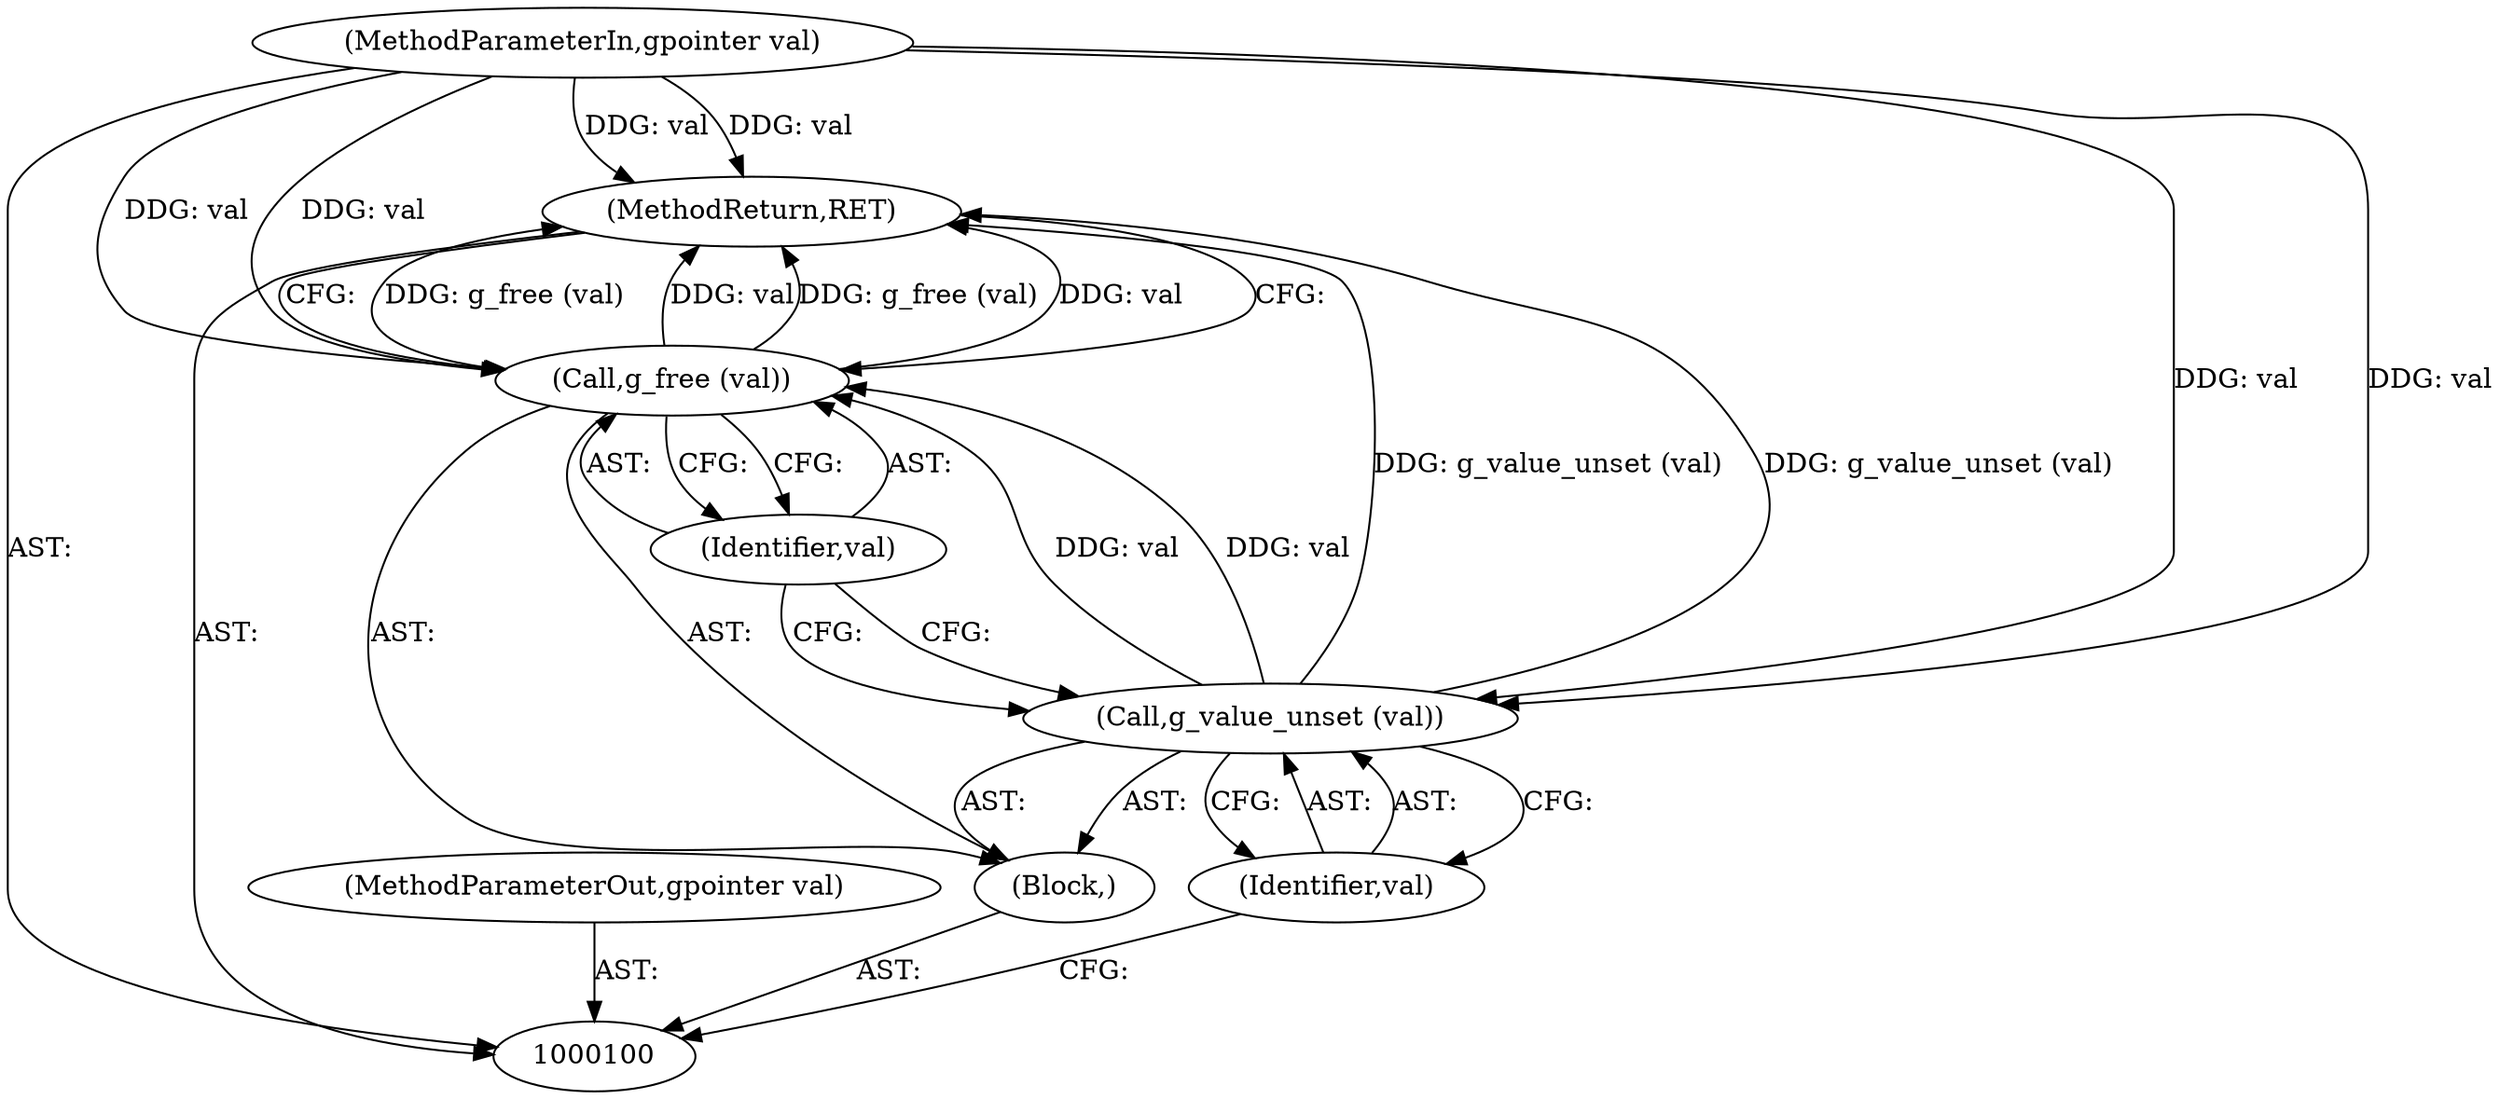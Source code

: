digraph "1_dbus_9a6bce9b615abca6068348c1606ba8eaf13d9ae0_44" {
"1000107" [label="(MethodReturn,RET)"];
"1000101" [label="(MethodParameterIn,gpointer val)"];
"1000120" [label="(MethodParameterOut,gpointer val)"];
"1000102" [label="(Block,)"];
"1000104" [label="(Identifier,val)"];
"1000103" [label="(Call,g_value_unset (val))"];
"1000106" [label="(Identifier,val)"];
"1000105" [label="(Call,g_free (val))"];
"1000107" -> "1000100"  [label="AST: "];
"1000107" -> "1000105"  [label="CFG: "];
"1000105" -> "1000107"  [label="DDG: g_free (val)"];
"1000105" -> "1000107"  [label="DDG: val"];
"1000103" -> "1000107"  [label="DDG: g_value_unset (val)"];
"1000101" -> "1000107"  [label="DDG: val"];
"1000101" -> "1000100"  [label="AST: "];
"1000101" -> "1000107"  [label="DDG: val"];
"1000101" -> "1000103"  [label="DDG: val"];
"1000101" -> "1000105"  [label="DDG: val"];
"1000120" -> "1000100"  [label="AST: "];
"1000102" -> "1000100"  [label="AST: "];
"1000103" -> "1000102"  [label="AST: "];
"1000105" -> "1000102"  [label="AST: "];
"1000104" -> "1000103"  [label="AST: "];
"1000104" -> "1000100"  [label="CFG: "];
"1000103" -> "1000104"  [label="CFG: "];
"1000103" -> "1000102"  [label="AST: "];
"1000103" -> "1000104"  [label="CFG: "];
"1000104" -> "1000103"  [label="AST: "];
"1000106" -> "1000103"  [label="CFG: "];
"1000103" -> "1000107"  [label="DDG: g_value_unset (val)"];
"1000101" -> "1000103"  [label="DDG: val"];
"1000103" -> "1000105"  [label="DDG: val"];
"1000106" -> "1000105"  [label="AST: "];
"1000106" -> "1000103"  [label="CFG: "];
"1000105" -> "1000106"  [label="CFG: "];
"1000105" -> "1000102"  [label="AST: "];
"1000105" -> "1000106"  [label="CFG: "];
"1000106" -> "1000105"  [label="AST: "];
"1000107" -> "1000105"  [label="CFG: "];
"1000105" -> "1000107"  [label="DDG: g_free (val)"];
"1000105" -> "1000107"  [label="DDG: val"];
"1000103" -> "1000105"  [label="DDG: val"];
"1000101" -> "1000105"  [label="DDG: val"];
}
